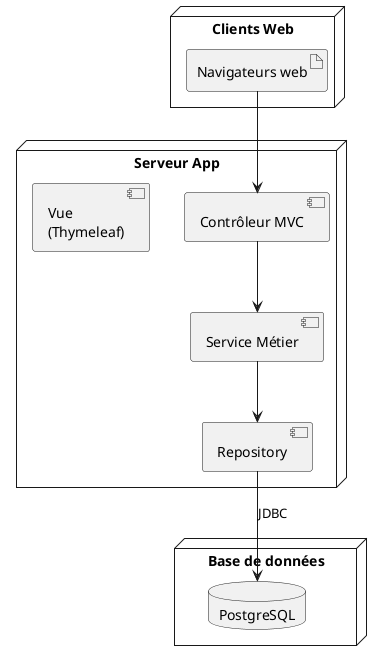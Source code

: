 @startuml

node "Clients Web" {
  artifact "Navigateurs web"
}
node "Serveur App" {
  component "Contrôleur MVC"
  component "Service Métier"
  component "Repository"
  component "Vue\n(Thymeleaf)"
}

node "Base de données" {
  database "PostgreSQL"
}

"Navigateurs web" --> "Contrôleur MVC"
"Contrôleur MVC" --> "Service Métier"
"Service Métier" --> "Repository"
"Repository" --> "PostgreSQL" : JDBC
@enduml